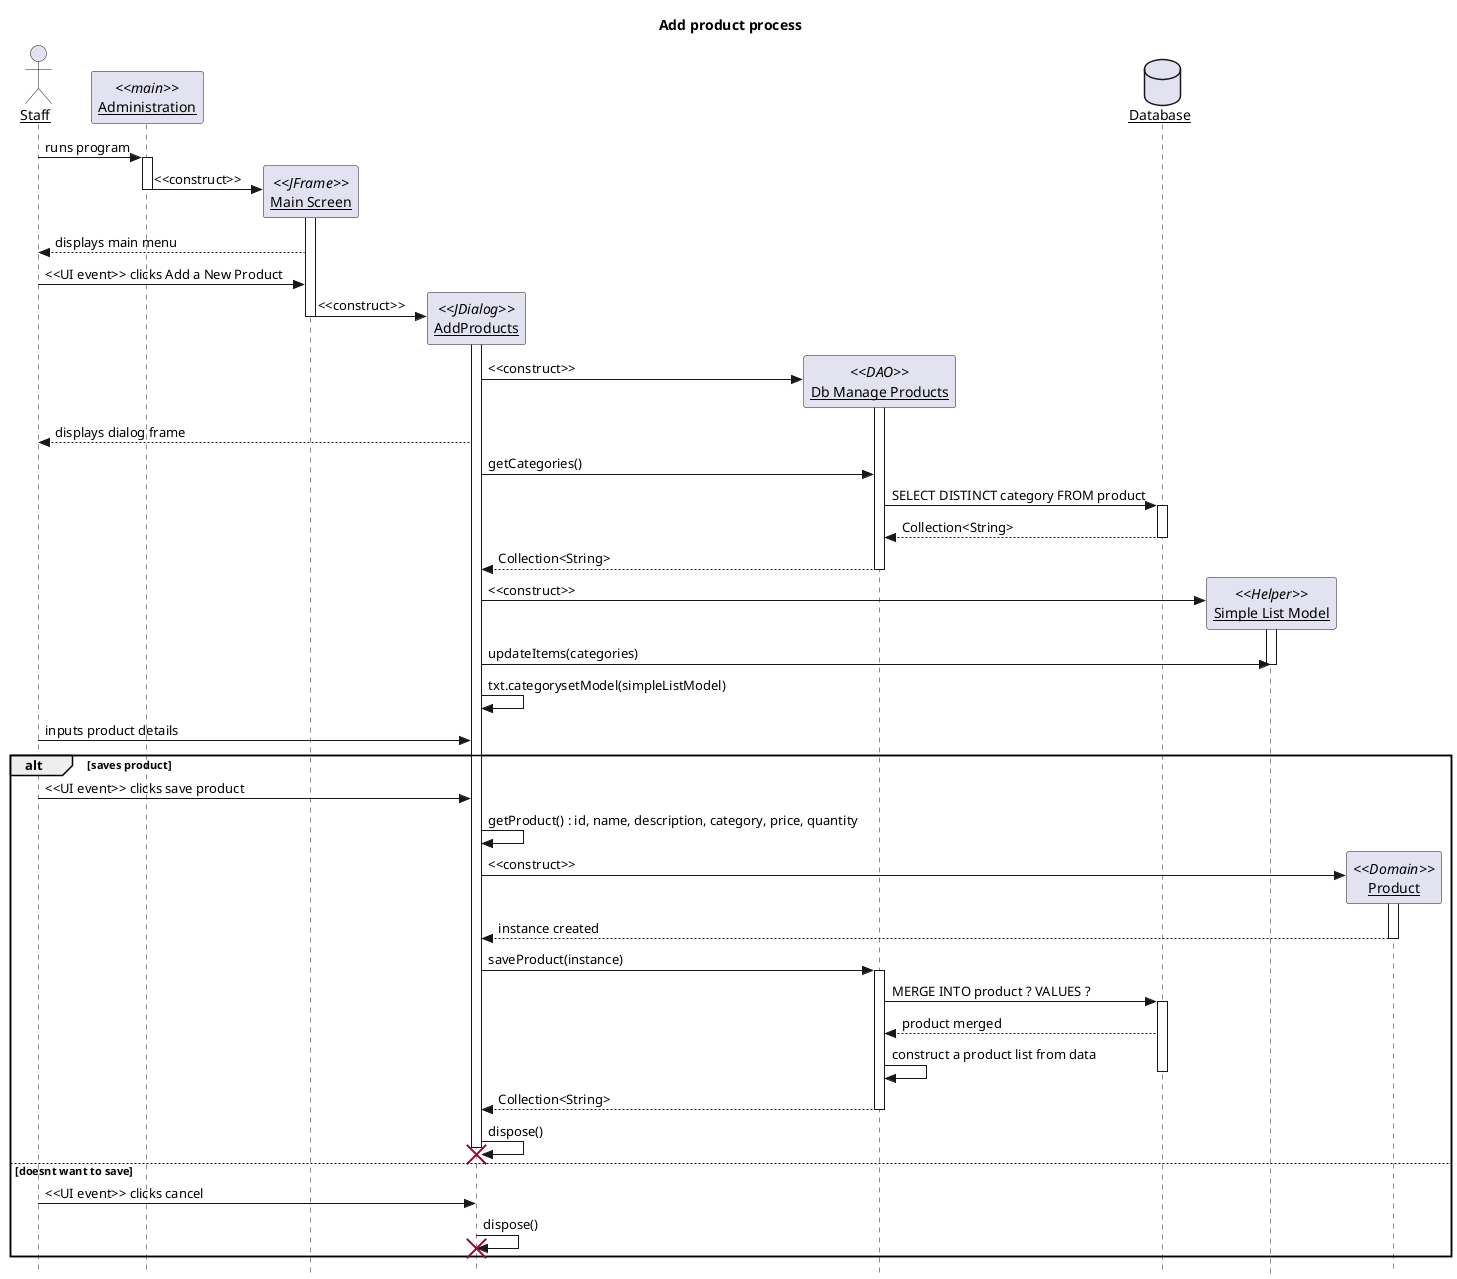 @startuml product-editor-sequence-diagram

skinparam guillemet false
skinparam classAttributeIconSize 0
skinparam linetype ortho
skinparam style strictuml
skinparam sequenceParticipant underline
hide circle

title Add product process

actor "Staff" as staff
participant "Administration" as admin <<main>>


staff -> admin: runs program
activate admin

create "Main Screen" as main <<JFrame>> 
admin -> main: <<construct>>
deactivate admin
activate main
main --> staff: displays main menu

staff -> main: <<UI event>> clicks Add a New Product

create "AddProducts" as dialog <<JDialog>>
main -> dialog: <<construct>>
deactivate main
create "Db Manage Products" as dbman <<DAO>>
activate dialog
dialog->dbman: <<construct>>
activate dbman
staff <-- dialog: displays dialog frame


dialog -> dbman: getCategories()
database "Database" as dao
dbman->dao: SELECT DISTINCT category FROM product
activate dao
dbman<--dao: Collection<String>
deactivate dao
dialog<--dbman: Collection<String>
deactivate dbman

create "Simple List Model" as slm <<Helper>>
dialog -> slm: <<construct>>
activate slm
dialog-> slm: updateItems(categories)
deactivate slm

dialog -> dialog: txt.categorysetModel(simpleListModel)

staff -> dialog: inputs product details

alt saves product
    staff -> dialog: <<UI event>> clicks save product
    
    dialog -> dialog: getProduct() : id, name, description, category, price, quantity
    create "Product" as product <<Domain>> 
    dialog -> product: <<construct>>
    activate product
    dialog <-- product: instance created
    deactivate product
    dialog -> dbman: saveProduct(instance)
    activate dbman
    dbman ->dao : MERGE INTO product ? VALUES ?
    activate dao
    dbman <-- dao : product merged
    dbman->dbman : construct a product list from data
    deactivate dao
    dialog <-- dbman : Collection<String>
    deactivate dbman
    dialog -> dialog: dispose()
    destroy dialog
else doesnt want to save
    staff -> dialog: <<UI event>> clicks cancel
    dialog -> dialog: dispose()
    destroy dialog
end

@enduml

